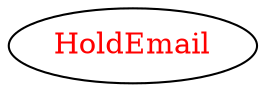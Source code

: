 digraph dependencyGraph {
 concentrate=true;
 ranksep="2.0";
 rankdir="LR"; 
 splines="ortho";
"HoldEmail" [fontcolor="red"];
}